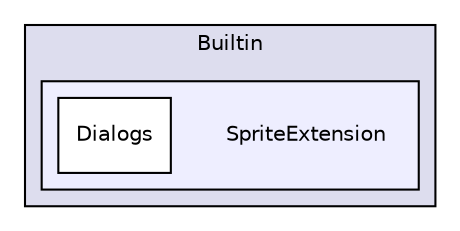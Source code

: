 digraph "SpriteExtension" {
  compound=true
  node [ fontsize="10", fontname="Helvetica"];
  edge [ labelfontsize="10", labelfontname="Helvetica"];
  subgraph clusterdir_9aa8ee2e901fdf21a3daf12a91d8273f {
    graph [ bgcolor="#ddddee", pencolor="black", label="Builtin" fontname="Helvetica", fontsize="10", URL="dir_9aa8ee2e901fdf21a3daf12a91d8273f.html"]
  subgraph clusterdir_fdb6912ec07860efcf6ce0c8faac629e {
    graph [ bgcolor="#eeeeff", pencolor="black", label="" URL="dir_fdb6912ec07860efcf6ce0c8faac629e.html"];
    dir_fdb6912ec07860efcf6ce0c8faac629e [shape=plaintext label="SpriteExtension"];
    dir_0da184d98735199fe14b847047606172 [shape=box label="Dialogs" color="black" fillcolor="white" style="filled" URL="dir_0da184d98735199fe14b847047606172.html"];
  }
  }
}
